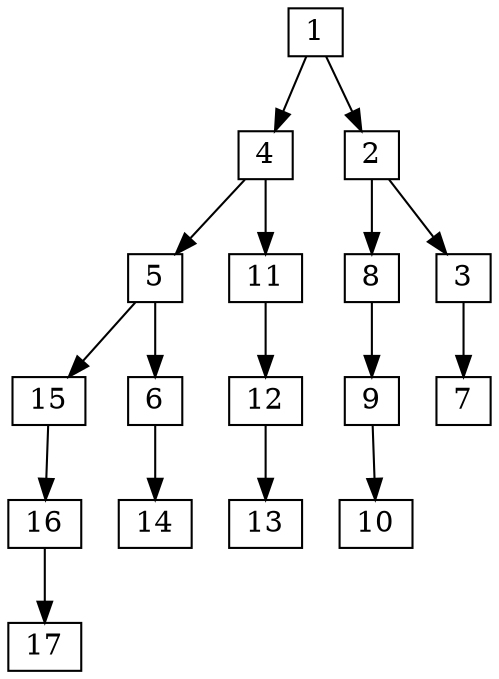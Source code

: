 digraph {
    graph [rankdir=TB
          ,bgcolor=white];
    node [shape=box
         ,width=0.1
         ,height=0.1];
    0 [label=16];
    1 [label=17];
    2 [label=15];
    3 [label=5];
    4 [label=6];
    5 [label=14];
    6 [label=4];
    7 [label=12];
    8 [label=13];
    9 [label=11];
    10 [label=1];
    11 [label=9];
    12 [label=10];
    13 [label=8];
    14 [label=2];
    15 [label=3];
    16 [label=7];
    0 -> 1 [label=""];
    2 -> 0 [label=""];
    3 -> 4 [label=""];
    3 -> 2 [label=""];
    4 -> 5 [label=""];
    6 -> 9 [label=""];
    6 -> 3 [label=""];
    7 -> 8 [label=""];
    9 -> 7 [label=""];
    10 -> 14 [label=""];
    10 -> 6 [label=""];
    11 -> 12 [label=""];
    13 -> 11 [label=""];
    14 -> 15 [label=""];
    14 -> 13 [label=""];
    15 -> 16 [label=""];
}